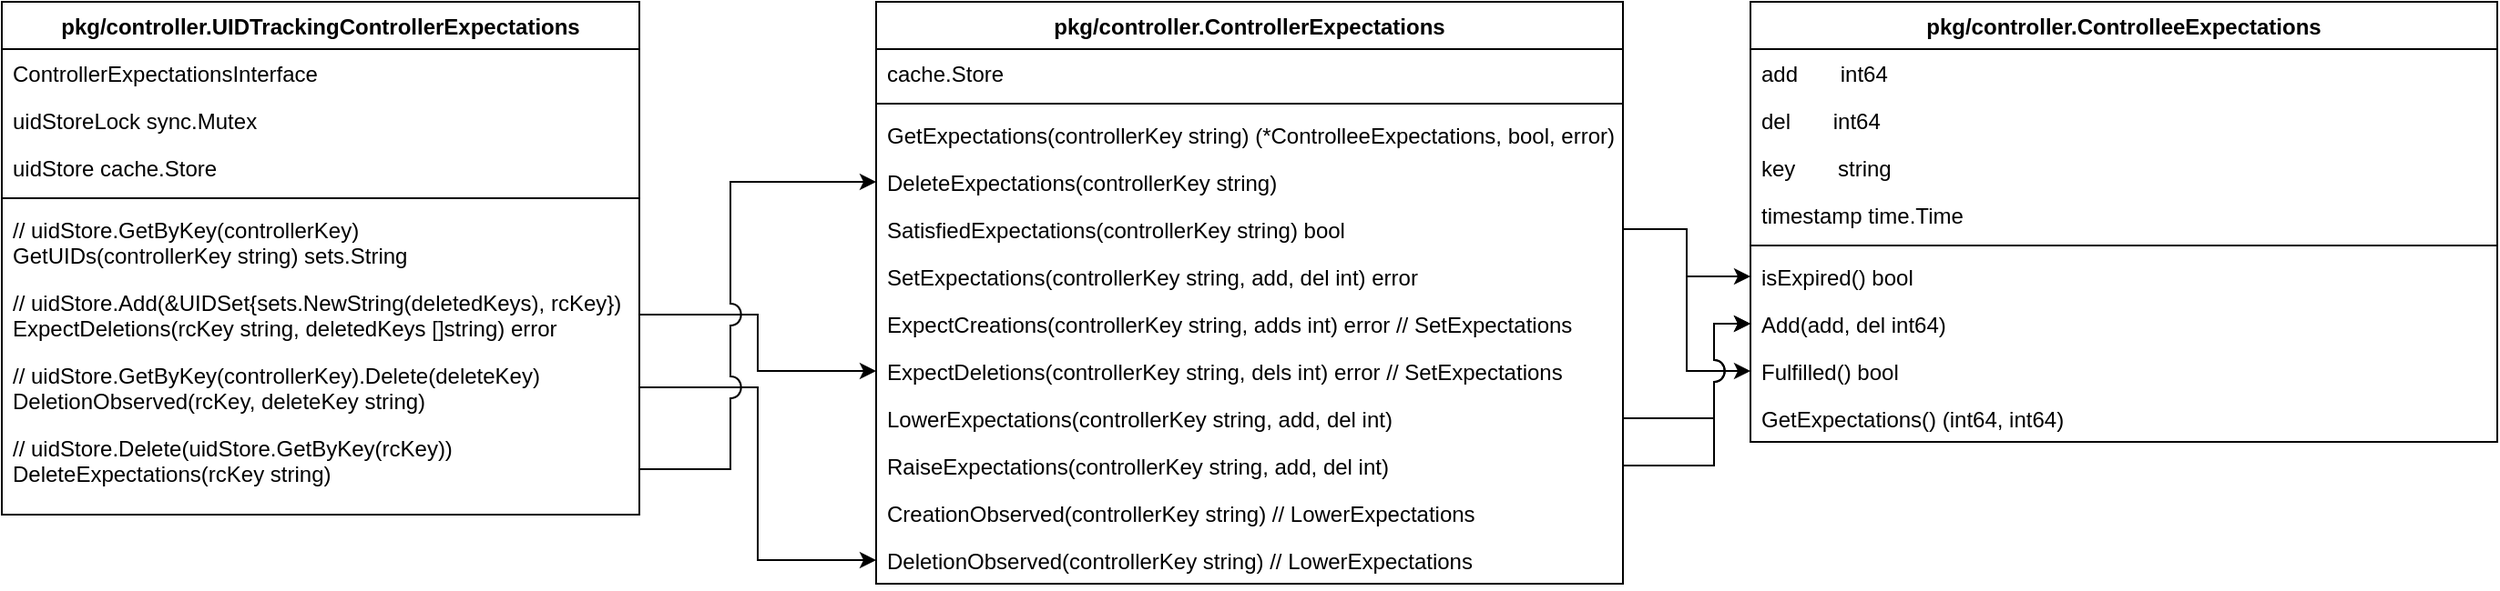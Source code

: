 <mxfile version="12.7.9" type="device"><diagram id="dLOmnWVRrH5_YPJ4niSu" name="第 1 页"><mxGraphModel dx="788" dy="1736" grid="1" gridSize="10" guides="1" tooltips="1" connect="1" arrows="1" fold="1" page="1" pageScale="1" pageWidth="827" pageHeight="1169" math="0" shadow="0"><root><mxCell id="0"/><mxCell id="1" parent="0"/><mxCell id="SliUd5cehXuBH-Q8GBSL-1" value="pkg/controller.UIDTrackingControllerExpectations" style="swimlane;fontStyle=1;align=center;verticalAlign=top;childLayout=stackLayout;horizontal=1;startSize=26;horizontalStack=0;resizeParent=1;resizeParentMax=0;resizeLast=0;collapsible=1;marginBottom=0;" vertex="1" parent="1"><mxGeometry x="100" y="-290" width="350" height="282" as="geometry"/></mxCell><mxCell id="SliUd5cehXuBH-Q8GBSL-2" value="ControllerExpectationsInterface" style="text;strokeColor=none;fillColor=none;align=left;verticalAlign=top;spacingLeft=4;spacingRight=4;overflow=hidden;rotatable=0;points=[[0,0.5],[1,0.5]];portConstraint=eastwest;" vertex="1" parent="SliUd5cehXuBH-Q8GBSL-1"><mxGeometry y="26" width="350" height="26" as="geometry"/></mxCell><mxCell id="SliUd5cehXuBH-Q8GBSL-3" value="uidStoreLock sync.Mutex" style="text;strokeColor=none;fillColor=none;align=left;verticalAlign=top;spacingLeft=4;spacingRight=4;overflow=hidden;rotatable=0;points=[[0,0.5],[1,0.5]];portConstraint=eastwest;" vertex="1" parent="SliUd5cehXuBH-Q8GBSL-1"><mxGeometry y="52" width="350" height="26" as="geometry"/></mxCell><mxCell id="SliUd5cehXuBH-Q8GBSL-8" value="uidStore cache.Store" style="text;strokeColor=none;fillColor=none;align=left;verticalAlign=top;spacingLeft=4;spacingRight=4;overflow=hidden;rotatable=0;points=[[0,0.5],[1,0.5]];portConstraint=eastwest;" vertex="1" parent="SliUd5cehXuBH-Q8GBSL-1"><mxGeometry y="78" width="350" height="26" as="geometry"/></mxCell><mxCell id="SliUd5cehXuBH-Q8GBSL-4" value="" style="line;strokeWidth=1;fillColor=none;align=left;verticalAlign=middle;spacingTop=-1;spacingLeft=3;spacingRight=3;rotatable=0;labelPosition=right;points=[];portConstraint=eastwest;" vertex="1" parent="SliUd5cehXuBH-Q8GBSL-1"><mxGeometry y="104" width="350" height="8" as="geometry"/></mxCell><mxCell id="SliUd5cehXuBH-Q8GBSL-5" value="// uidStore.GetByKey(controllerKey)&#10;GetUIDs(controllerKey string) sets.String" style="text;strokeColor=none;fillColor=none;align=left;verticalAlign=top;spacingLeft=4;spacingRight=4;overflow=hidden;rotatable=0;points=[[0,0.5],[1,0.5]];portConstraint=eastwest;" vertex="1" parent="SliUd5cehXuBH-Q8GBSL-1"><mxGeometry y="112" width="350" height="40" as="geometry"/></mxCell><mxCell id="SliUd5cehXuBH-Q8GBSL-6" value="// uidStore.Add(&amp;UIDSet{sets.NewString(deletedKeys), rcKey})&#10;ExpectDeletions(rcKey string, deletedKeys []string) error" style="text;strokeColor=none;fillColor=none;align=left;verticalAlign=top;spacingLeft=4;spacingRight=4;overflow=hidden;rotatable=0;points=[[0,0.5],[1,0.5]];portConstraint=eastwest;" vertex="1" parent="SliUd5cehXuBH-Q8GBSL-1"><mxGeometry y="152" width="350" height="40" as="geometry"/></mxCell><mxCell id="SliUd5cehXuBH-Q8GBSL-7" value="// uidStore.GetByKey(controllerKey).Delete(deleteKey)&#10;DeletionObserved(rcKey, deleteKey string)" style="text;strokeColor=none;fillColor=none;align=left;verticalAlign=top;spacingLeft=4;spacingRight=4;overflow=hidden;rotatable=0;points=[[0,0.5],[1,0.5]];portConstraint=eastwest;" vertex="1" parent="SliUd5cehXuBH-Q8GBSL-1"><mxGeometry y="192" width="350" height="40" as="geometry"/></mxCell><mxCell id="SliUd5cehXuBH-Q8GBSL-9" value="// uidStore.Delete(uidStore.GetByKey(rcKey))&#10;DeleteExpectations(rcKey string)" style="text;strokeColor=none;fillColor=none;align=left;verticalAlign=top;spacingLeft=4;spacingRight=4;overflow=hidden;rotatable=0;points=[[0,0.5],[1,0.5]];portConstraint=eastwest;" vertex="1" parent="SliUd5cehXuBH-Q8GBSL-1"><mxGeometry y="232" width="350" height="50" as="geometry"/></mxCell><mxCell id="SliUd5cehXuBH-Q8GBSL-10" value="pkg/controller.ControllerExpectations" style="swimlane;fontStyle=1;align=center;verticalAlign=top;childLayout=stackLayout;horizontal=1;startSize=26;horizontalStack=0;resizeParent=1;resizeParentMax=0;resizeLast=0;collapsible=1;marginBottom=0;" vertex="1" parent="1"><mxGeometry x="580" y="-290" width="410" height="320" as="geometry"/></mxCell><mxCell id="SliUd5cehXuBH-Q8GBSL-13" value="cache.Store" style="text;strokeColor=none;fillColor=none;align=left;verticalAlign=top;spacingLeft=4;spacingRight=4;overflow=hidden;rotatable=0;points=[[0,0.5],[1,0.5]];portConstraint=eastwest;" vertex="1" parent="SliUd5cehXuBH-Q8GBSL-10"><mxGeometry y="26" width="410" height="26" as="geometry"/></mxCell><mxCell id="SliUd5cehXuBH-Q8GBSL-14" value="" style="line;strokeWidth=1;fillColor=none;align=left;verticalAlign=middle;spacingTop=-1;spacingLeft=3;spacingRight=3;rotatable=0;labelPosition=right;points=[];portConstraint=eastwest;" vertex="1" parent="SliUd5cehXuBH-Q8GBSL-10"><mxGeometry y="52" width="410" height="8" as="geometry"/></mxCell><mxCell id="SliUd5cehXuBH-Q8GBSL-15" value="GetExpectations(controllerKey string) (*ControlleeExpectations, bool, error)" style="text;strokeColor=none;fillColor=none;align=left;verticalAlign=top;spacingLeft=4;spacingRight=4;overflow=hidden;rotatable=0;points=[[0,0.5],[1,0.5]];portConstraint=eastwest;" vertex="1" parent="SliUd5cehXuBH-Q8GBSL-10"><mxGeometry y="60" width="410" height="26" as="geometry"/></mxCell><mxCell id="SliUd5cehXuBH-Q8GBSL-16" value="DeleteExpectations(controllerKey string)" style="text;strokeColor=none;fillColor=none;align=left;verticalAlign=top;spacingLeft=4;spacingRight=4;overflow=hidden;rotatable=0;points=[[0,0.5],[1,0.5]];portConstraint=eastwest;" vertex="1" parent="SliUd5cehXuBH-Q8GBSL-10"><mxGeometry y="86" width="410" height="26" as="geometry"/></mxCell><mxCell id="SliUd5cehXuBH-Q8GBSL-17" value="SatisfiedExpectations(controllerKey string) bool" style="text;strokeColor=none;fillColor=none;align=left;verticalAlign=top;spacingLeft=4;spacingRight=4;overflow=hidden;rotatable=0;points=[[0,0.5],[1,0.5]];portConstraint=eastwest;" vertex="1" parent="SliUd5cehXuBH-Q8GBSL-10"><mxGeometry y="112" width="410" height="26" as="geometry"/></mxCell><mxCell id="SliUd5cehXuBH-Q8GBSL-22" value="SetExpectations(controllerKey string, add, del int) error" style="text;strokeColor=none;fillColor=none;align=left;verticalAlign=top;spacingLeft=4;spacingRight=4;overflow=hidden;rotatable=0;points=[[0,0.5],[1,0.5]];portConstraint=eastwest;" vertex="1" parent="SliUd5cehXuBH-Q8GBSL-10"><mxGeometry y="138" width="410" height="26" as="geometry"/></mxCell><mxCell id="SliUd5cehXuBH-Q8GBSL-21" value="ExpectCreations(controllerKey string, adds int) error // SetExpectations" style="text;strokeColor=none;fillColor=none;align=left;verticalAlign=top;spacingLeft=4;spacingRight=4;overflow=hidden;rotatable=0;points=[[0,0.5],[1,0.5]];portConstraint=eastwest;" vertex="1" parent="SliUd5cehXuBH-Q8GBSL-10"><mxGeometry y="164" width="410" height="26" as="geometry"/></mxCell><mxCell id="SliUd5cehXuBH-Q8GBSL-20" value="ExpectDeletions(controllerKey string, dels int) error // SetExpectations" style="text;strokeColor=none;fillColor=none;align=left;verticalAlign=top;spacingLeft=4;spacingRight=4;overflow=hidden;rotatable=0;points=[[0,0.5],[1,0.5]];portConstraint=eastwest;" vertex="1" parent="SliUd5cehXuBH-Q8GBSL-10"><mxGeometry y="190" width="410" height="26" as="geometry"/></mxCell><mxCell id="SliUd5cehXuBH-Q8GBSL-19" value="LowerExpectations(controllerKey string, add, del int)" style="text;strokeColor=none;fillColor=none;align=left;verticalAlign=top;spacingLeft=4;spacingRight=4;overflow=hidden;rotatable=0;points=[[0,0.5],[1,0.5]];portConstraint=eastwest;" vertex="1" parent="SliUd5cehXuBH-Q8GBSL-10"><mxGeometry y="216" width="410" height="26" as="geometry"/></mxCell><mxCell id="SliUd5cehXuBH-Q8GBSL-18" value="RaiseExpectations(controllerKey string, add, del int)" style="text;strokeColor=none;fillColor=none;align=left;verticalAlign=top;spacingLeft=4;spacingRight=4;overflow=hidden;rotatable=0;points=[[0,0.5],[1,0.5]];portConstraint=eastwest;" vertex="1" parent="SliUd5cehXuBH-Q8GBSL-10"><mxGeometry y="242" width="410" height="26" as="geometry"/></mxCell><mxCell id="SliUd5cehXuBH-Q8GBSL-23" value="CreationObserved(controllerKey string) // LowerExpectations" style="text;strokeColor=none;fillColor=none;align=left;verticalAlign=top;spacingLeft=4;spacingRight=4;overflow=hidden;rotatable=0;points=[[0,0.5],[1,0.5]];portConstraint=eastwest;" vertex="1" parent="SliUd5cehXuBH-Q8GBSL-10"><mxGeometry y="268" width="410" height="26" as="geometry"/></mxCell><mxCell id="SliUd5cehXuBH-Q8GBSL-24" value="DeletionObserved(controllerKey string) // LowerExpectations" style="text;strokeColor=none;fillColor=none;align=left;verticalAlign=top;spacingLeft=4;spacingRight=4;overflow=hidden;rotatable=0;points=[[0,0.5],[1,0.5]];portConstraint=eastwest;" vertex="1" parent="SliUd5cehXuBH-Q8GBSL-10"><mxGeometry y="294" width="410" height="26" as="geometry"/></mxCell><mxCell id="SliUd5cehXuBH-Q8GBSL-25" value="pkg/controller.ControlleeExpectations" style="swimlane;fontStyle=1;align=center;verticalAlign=top;childLayout=stackLayout;horizontal=1;startSize=26;horizontalStack=0;resizeParent=1;resizeParentMax=0;resizeLast=0;collapsible=1;marginBottom=0;" vertex="1" parent="1"><mxGeometry x="1060" y="-290" width="410" height="242" as="geometry"/></mxCell><mxCell id="SliUd5cehXuBH-Q8GBSL-26" value="add       int64" style="text;strokeColor=none;fillColor=none;align=left;verticalAlign=top;spacingLeft=4;spacingRight=4;overflow=hidden;rotatable=0;points=[[0,0.5],[1,0.5]];portConstraint=eastwest;" vertex="1" parent="SliUd5cehXuBH-Q8GBSL-25"><mxGeometry y="26" width="410" height="26" as="geometry"/></mxCell><mxCell id="SliUd5cehXuBH-Q8GBSL-39" value="del       int64" style="text;strokeColor=none;fillColor=none;align=left;verticalAlign=top;spacingLeft=4;spacingRight=4;overflow=hidden;rotatable=0;points=[[0,0.5],[1,0.5]];portConstraint=eastwest;" vertex="1" parent="SliUd5cehXuBH-Q8GBSL-25"><mxGeometry y="52" width="410" height="26" as="geometry"/></mxCell><mxCell id="SliUd5cehXuBH-Q8GBSL-40" value="key       string" style="text;strokeColor=none;fillColor=none;align=left;verticalAlign=top;spacingLeft=4;spacingRight=4;overflow=hidden;rotatable=0;points=[[0,0.5],[1,0.5]];portConstraint=eastwest;" vertex="1" parent="SliUd5cehXuBH-Q8GBSL-25"><mxGeometry y="78" width="410" height="26" as="geometry"/></mxCell><mxCell id="SliUd5cehXuBH-Q8GBSL-38" value="timestamp time.Time" style="text;strokeColor=none;fillColor=none;align=left;verticalAlign=top;spacingLeft=4;spacingRight=4;overflow=hidden;rotatable=0;points=[[0,0.5],[1,0.5]];portConstraint=eastwest;" vertex="1" parent="SliUd5cehXuBH-Q8GBSL-25"><mxGeometry y="104" width="410" height="26" as="geometry"/></mxCell><mxCell id="SliUd5cehXuBH-Q8GBSL-27" value="" style="line;strokeWidth=1;fillColor=none;align=left;verticalAlign=middle;spacingTop=-1;spacingLeft=3;spacingRight=3;rotatable=0;labelPosition=right;points=[];portConstraint=eastwest;" vertex="1" parent="SliUd5cehXuBH-Q8GBSL-25"><mxGeometry y="130" width="410" height="8" as="geometry"/></mxCell><mxCell id="SliUd5cehXuBH-Q8GBSL-28" value="isExpired() bool" style="text;strokeColor=none;fillColor=none;align=left;verticalAlign=top;spacingLeft=4;spacingRight=4;overflow=hidden;rotatable=0;points=[[0,0.5],[1,0.5]];portConstraint=eastwest;" vertex="1" parent="SliUd5cehXuBH-Q8GBSL-25"><mxGeometry y="138" width="410" height="26" as="geometry"/></mxCell><mxCell id="SliUd5cehXuBH-Q8GBSL-29" value="Add(add, del int64)" style="text;strokeColor=none;fillColor=none;align=left;verticalAlign=top;spacingLeft=4;spacingRight=4;overflow=hidden;rotatable=0;points=[[0,0.5],[1,0.5]];portConstraint=eastwest;" vertex="1" parent="SliUd5cehXuBH-Q8GBSL-25"><mxGeometry y="164" width="410" height="26" as="geometry"/></mxCell><mxCell id="SliUd5cehXuBH-Q8GBSL-30" value="Fulfilled() bool" style="text;strokeColor=none;fillColor=none;align=left;verticalAlign=top;spacingLeft=4;spacingRight=4;overflow=hidden;rotatable=0;points=[[0,0.5],[1,0.5]];portConstraint=eastwest;" vertex="1" parent="SliUd5cehXuBH-Q8GBSL-25"><mxGeometry y="190" width="410" height="26" as="geometry"/></mxCell><mxCell id="SliUd5cehXuBH-Q8GBSL-31" value="GetExpectations() (int64, int64)" style="text;strokeColor=none;fillColor=none;align=left;verticalAlign=top;spacingLeft=4;spacingRight=4;overflow=hidden;rotatable=0;points=[[0,0.5],[1,0.5]];portConstraint=eastwest;" vertex="1" parent="SliUd5cehXuBH-Q8GBSL-25"><mxGeometry y="216" width="410" height="26" as="geometry"/></mxCell><mxCell id="SliUd5cehXuBH-Q8GBSL-41" style="edgeStyle=orthogonalEdgeStyle;rounded=0;orthogonalLoop=1;jettySize=auto;html=1;entryX=0;entryY=0.5;entryDx=0;entryDy=0;" edge="1" parent="1" source="SliUd5cehXuBH-Q8GBSL-6" target="SliUd5cehXuBH-Q8GBSL-20"><mxGeometry relative="1" as="geometry"/></mxCell><mxCell id="SliUd5cehXuBH-Q8GBSL-42" style="edgeStyle=orthogonalEdgeStyle;rounded=0;orthogonalLoop=1;jettySize=auto;html=1;entryX=0;entryY=0.5;entryDx=0;entryDy=0;" edge="1" parent="1" source="SliUd5cehXuBH-Q8GBSL-7" target="SliUd5cehXuBH-Q8GBSL-24"><mxGeometry relative="1" as="geometry"/></mxCell><mxCell id="SliUd5cehXuBH-Q8GBSL-43" style="edgeStyle=orthogonalEdgeStyle;rounded=0;orthogonalLoop=1;jettySize=auto;html=1;jumpStyle=arc;jumpSize=12;" edge="1" parent="1" source="SliUd5cehXuBH-Q8GBSL-9" target="SliUd5cehXuBH-Q8GBSL-16"><mxGeometry relative="1" as="geometry"><Array as="points"><mxPoint x="500" y="-33"/><mxPoint x="500" y="-191"/></Array></mxGeometry></mxCell><mxCell id="SliUd5cehXuBH-Q8GBSL-44" style="edgeStyle=orthogonalEdgeStyle;rounded=0;jumpStyle=arc;jumpSize=12;orthogonalLoop=1;jettySize=auto;html=1;entryX=0;entryY=0.5;entryDx=0;entryDy=0;" edge="1" parent="1" source="SliUd5cehXuBH-Q8GBSL-17" target="SliUd5cehXuBH-Q8GBSL-28"><mxGeometry relative="1" as="geometry"/></mxCell><mxCell id="SliUd5cehXuBH-Q8GBSL-45" style="edgeStyle=orthogonalEdgeStyle;rounded=0;jumpStyle=arc;jumpSize=12;orthogonalLoop=1;jettySize=auto;html=1;entryX=0;entryY=0.5;entryDx=0;entryDy=0;" edge="1" parent="1" source="SliUd5cehXuBH-Q8GBSL-17" target="SliUd5cehXuBH-Q8GBSL-30"><mxGeometry relative="1" as="geometry"/></mxCell><mxCell id="SliUd5cehXuBH-Q8GBSL-48" style="edgeStyle=orthogonalEdgeStyle;rounded=0;jumpStyle=arc;jumpSize=12;orthogonalLoop=1;jettySize=auto;html=1;entryX=0;entryY=0.5;entryDx=0;entryDy=0;" edge="1" parent="1" source="SliUd5cehXuBH-Q8GBSL-19" target="SliUd5cehXuBH-Q8GBSL-29"><mxGeometry relative="1" as="geometry"><Array as="points"><mxPoint x="1040" y="-61"/><mxPoint x="1040" y="-113"/></Array></mxGeometry></mxCell><mxCell id="SliUd5cehXuBH-Q8GBSL-49" style="edgeStyle=orthogonalEdgeStyle;rounded=0;jumpStyle=arc;jumpSize=12;orthogonalLoop=1;jettySize=auto;html=1;entryX=0;entryY=0.5;entryDx=0;entryDy=0;" edge="1" parent="1" source="SliUd5cehXuBH-Q8GBSL-18" target="SliUd5cehXuBH-Q8GBSL-29"><mxGeometry relative="1" as="geometry"><Array as="points"><mxPoint x="1040" y="-35"/><mxPoint x="1040" y="-113"/></Array></mxGeometry></mxCell></root></mxGraphModel></diagram></mxfile>